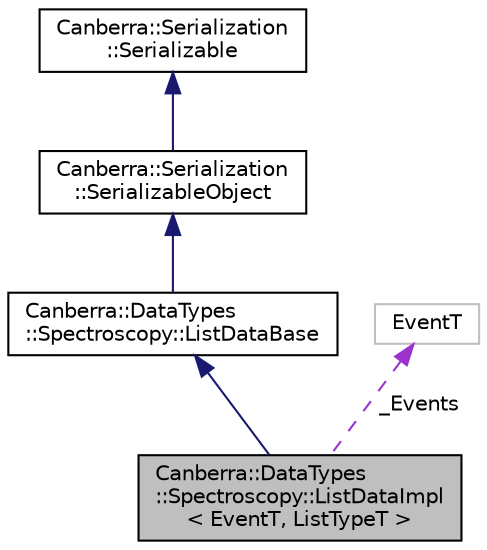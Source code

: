 digraph "Canberra::DataTypes::Spectroscopy::ListDataImpl&lt; EventT, ListTypeT &gt;"
{
  edge [fontname="Helvetica",fontsize="10",labelfontname="Helvetica",labelfontsize="10"];
  node [fontname="Helvetica",fontsize="10",shape=record];
  Node4 [label="Canberra::DataTypes\l::Spectroscopy::ListDataImpl\l\< EventT, ListTypeT \>",height=0.2,width=0.4,color="black", fillcolor="grey75", style="filled", fontcolor="black"];
  Node5 -> Node4 [dir="back",color="midnightblue",fontsize="10",style="solid"];
  Node5 [label="Canberra::DataTypes\l::Spectroscopy::ListDataBase",height=0.2,width=0.4,color="black", fillcolor="white", style="filled",URL="$d9/d2a/class_canberra_1_1_data_types_1_1_spectroscopy_1_1_list_data_base.html"];
  Node6 -> Node5 [dir="back",color="midnightblue",fontsize="10",style="solid"];
  Node6 [label="Canberra::Serialization\l::SerializableObject",height=0.2,width=0.4,color="black", fillcolor="white", style="filled",URL="$d6/d98/class_canberra_1_1_serialization_1_1_serializable_object.html"];
  Node7 -> Node6 [dir="back",color="midnightblue",fontsize="10",style="solid"];
  Node7 [label="Canberra::Serialization\l::Serializable",height=0.2,width=0.4,color="black", fillcolor="white", style="filled",URL="$d0/d9f/class_canberra_1_1_serialization_1_1_serializable.html"];
  Node8 -> Node4 [dir="back",color="darkorchid3",fontsize="10",style="dashed",label=" _Events" ];
  Node8 [label="EventT",height=0.2,width=0.4,color="grey75", fillcolor="white", style="filled"];
}
